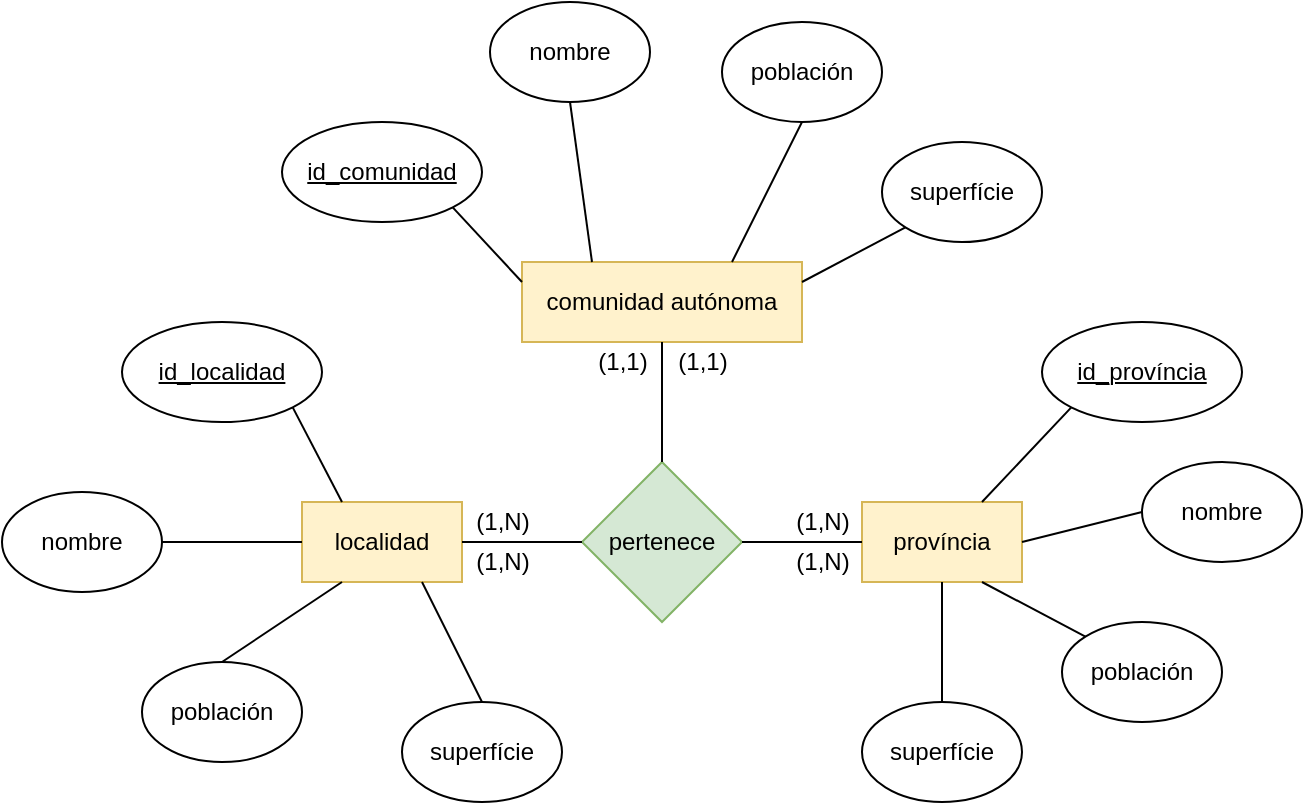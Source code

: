 <mxfile version="16.5.2" type="device"><diagram id="SCorJNal255tSiljecZH" name="Page-1"><mxGraphModel dx="1422" dy="762" grid="1" gridSize="10" guides="1" tooltips="1" connect="1" arrows="1" fold="1" page="1" pageScale="1" pageWidth="827" pageHeight="1169" math="0" shadow="0"><root><mxCell id="0"/><mxCell id="1" parent="0"/><mxCell id="9cNOmeYXmbYpgjS17yE1-1" value="comunidad autónoma" style="rounded=0;whiteSpace=wrap;html=1;fillColor=#fff2cc;strokeColor=#d6b656;" vertex="1" parent="1"><mxGeometry x="350" y="210" width="140" height="40" as="geometry"/></mxCell><mxCell id="9cNOmeYXmbYpgjS17yE1-2" value="província" style="rounded=0;whiteSpace=wrap;html=1;fillColor=#fff2cc;strokeColor=#d6b656;" vertex="1" parent="1"><mxGeometry x="520" y="330" width="80" height="40" as="geometry"/></mxCell><mxCell id="9cNOmeYXmbYpgjS17yE1-3" value="localidad" style="rounded=0;whiteSpace=wrap;html=1;fillColor=#fff2cc;strokeColor=#d6b656;" vertex="1" parent="1"><mxGeometry x="240" y="330" width="80" height="40" as="geometry"/></mxCell><mxCell id="9cNOmeYXmbYpgjS17yE1-4" value="pertenece" style="rhombus;whiteSpace=wrap;html=1;fillColor=#d5e8d4;strokeColor=#82b366;" vertex="1" parent="1"><mxGeometry x="380" y="310" width="80" height="80" as="geometry"/></mxCell><mxCell id="9cNOmeYXmbYpgjS17yE1-5" value="" style="endArrow=none;html=1;rounded=0;entryX=0.5;entryY=1;entryDx=0;entryDy=0;exitX=0.5;exitY=0;exitDx=0;exitDy=0;" edge="1" parent="1" source="9cNOmeYXmbYpgjS17yE1-4" target="9cNOmeYXmbYpgjS17yE1-1"><mxGeometry width="50" height="50" relative="1" as="geometry"><mxPoint x="360" y="520" as="sourcePoint"/><mxPoint x="410" y="470" as="targetPoint"/></mxGeometry></mxCell><mxCell id="9cNOmeYXmbYpgjS17yE1-6" value="" style="endArrow=none;html=1;rounded=0;entryX=1;entryY=0.5;entryDx=0;entryDy=0;exitX=0;exitY=0.5;exitDx=0;exitDy=0;" edge="1" parent="1" source="9cNOmeYXmbYpgjS17yE1-2" target="9cNOmeYXmbYpgjS17yE1-4"><mxGeometry width="50" height="50" relative="1" as="geometry"><mxPoint x="430" y="320" as="sourcePoint"/><mxPoint x="430" y="260" as="targetPoint"/></mxGeometry></mxCell><mxCell id="9cNOmeYXmbYpgjS17yE1-7" value="" style="endArrow=none;html=1;rounded=0;entryX=0;entryY=0.5;entryDx=0;entryDy=0;exitX=1;exitY=0.5;exitDx=0;exitDy=0;" edge="1" parent="1" source="9cNOmeYXmbYpgjS17yE1-3" target="9cNOmeYXmbYpgjS17yE1-4"><mxGeometry width="50" height="50" relative="1" as="geometry"><mxPoint x="440" y="330" as="sourcePoint"/><mxPoint x="440" y="270" as="targetPoint"/></mxGeometry></mxCell><mxCell id="9cNOmeYXmbYpgjS17yE1-8" value="población" style="ellipse;whiteSpace=wrap;html=1;" vertex="1" parent="1"><mxGeometry x="450" y="90" width="80" height="50" as="geometry"/></mxCell><mxCell id="9cNOmeYXmbYpgjS17yE1-9" value="nombre" style="ellipse;whiteSpace=wrap;html=1;" vertex="1" parent="1"><mxGeometry x="334" y="80" width="80" height="50" as="geometry"/></mxCell><mxCell id="9cNOmeYXmbYpgjS17yE1-11" value="superfície" style="ellipse;whiteSpace=wrap;html=1;" vertex="1" parent="1"><mxGeometry x="530" y="150" width="80" height="50" as="geometry"/></mxCell><mxCell id="9cNOmeYXmbYpgjS17yE1-12" value="&lt;u&gt;id_comunidad&lt;/u&gt;" style="ellipse;whiteSpace=wrap;html=1;" vertex="1" parent="1"><mxGeometry x="230" y="140" width="100" height="50" as="geometry"/></mxCell><mxCell id="9cNOmeYXmbYpgjS17yE1-13" value="" style="endArrow=none;html=1;rounded=0;entryX=1;entryY=1;entryDx=0;entryDy=0;exitX=0;exitY=0.25;exitDx=0;exitDy=0;" edge="1" parent="1" source="9cNOmeYXmbYpgjS17yE1-1" target="9cNOmeYXmbYpgjS17yE1-12"><mxGeometry width="50" height="50" relative="1" as="geometry"><mxPoint x="430" y="320" as="sourcePoint"/><mxPoint x="430" y="260" as="targetPoint"/></mxGeometry></mxCell><mxCell id="9cNOmeYXmbYpgjS17yE1-14" value="" style="endArrow=none;html=1;rounded=0;entryX=0.5;entryY=1;entryDx=0;entryDy=0;exitX=0.25;exitY=0;exitDx=0;exitDy=0;" edge="1" parent="1" source="9cNOmeYXmbYpgjS17yE1-1" target="9cNOmeYXmbYpgjS17yE1-9"><mxGeometry width="50" height="50" relative="1" as="geometry"><mxPoint x="410" y="190" as="sourcePoint"/><mxPoint x="440" y="270" as="targetPoint"/></mxGeometry></mxCell><mxCell id="9cNOmeYXmbYpgjS17yE1-15" value="" style="endArrow=none;html=1;rounded=0;entryX=0.5;entryY=1;entryDx=0;entryDy=0;exitX=0.75;exitY=0;exitDx=0;exitDy=0;" edge="1" parent="1" source="9cNOmeYXmbYpgjS17yE1-1" target="9cNOmeYXmbYpgjS17yE1-8"><mxGeometry width="50" height="50" relative="1" as="geometry"><mxPoint x="450" y="340" as="sourcePoint"/><mxPoint x="450" y="280" as="targetPoint"/></mxGeometry></mxCell><mxCell id="9cNOmeYXmbYpgjS17yE1-16" value="" style="endArrow=none;html=1;rounded=0;entryX=0;entryY=1;entryDx=0;entryDy=0;exitX=1;exitY=0.25;exitDx=0;exitDy=0;" edge="1" parent="1" source="9cNOmeYXmbYpgjS17yE1-1" target="9cNOmeYXmbYpgjS17yE1-11"><mxGeometry width="50" height="50" relative="1" as="geometry"><mxPoint x="460" y="350" as="sourcePoint"/><mxPoint x="460" y="290" as="targetPoint"/></mxGeometry></mxCell><mxCell id="9cNOmeYXmbYpgjS17yE1-17" value="&lt;u&gt;id_província&lt;/u&gt;" style="ellipse;whiteSpace=wrap;html=1;" vertex="1" parent="1"><mxGeometry x="610" y="240" width="100" height="50" as="geometry"/></mxCell><mxCell id="9cNOmeYXmbYpgjS17yE1-18" value="nombre" style="ellipse;whiteSpace=wrap;html=1;" vertex="1" parent="1"><mxGeometry x="660" y="310" width="80" height="50" as="geometry"/></mxCell><mxCell id="9cNOmeYXmbYpgjS17yE1-19" value="población" style="ellipse;whiteSpace=wrap;html=1;" vertex="1" parent="1"><mxGeometry x="620" y="390" width="80" height="50" as="geometry"/></mxCell><mxCell id="9cNOmeYXmbYpgjS17yE1-20" value="superfície" style="ellipse;whiteSpace=wrap;html=1;" vertex="1" parent="1"><mxGeometry x="520" y="430" width="80" height="50" as="geometry"/></mxCell><mxCell id="9cNOmeYXmbYpgjS17yE1-21" value="&lt;u&gt;id_localidad&lt;/u&gt;" style="ellipse;whiteSpace=wrap;html=1;" vertex="1" parent="1"><mxGeometry x="150" y="240" width="100" height="50" as="geometry"/></mxCell><mxCell id="9cNOmeYXmbYpgjS17yE1-22" value="nombre" style="ellipse;whiteSpace=wrap;html=1;" vertex="1" parent="1"><mxGeometry x="90" y="325" width="80" height="50" as="geometry"/></mxCell><mxCell id="9cNOmeYXmbYpgjS17yE1-23" value="población" style="ellipse;whiteSpace=wrap;html=1;" vertex="1" parent="1"><mxGeometry x="160" y="410" width="80" height="50" as="geometry"/></mxCell><mxCell id="9cNOmeYXmbYpgjS17yE1-24" value="superfície" style="ellipse;whiteSpace=wrap;html=1;" vertex="1" parent="1"><mxGeometry x="290" y="430" width="80" height="50" as="geometry"/></mxCell><mxCell id="9cNOmeYXmbYpgjS17yE1-25" value="" style="endArrow=none;html=1;rounded=0;entryX=1;entryY=1;entryDx=0;entryDy=0;exitX=0.25;exitY=0;exitDx=0;exitDy=0;" edge="1" parent="1" source="9cNOmeYXmbYpgjS17yE1-3" target="9cNOmeYXmbYpgjS17yE1-21"><mxGeometry width="50" height="50" relative="1" as="geometry"><mxPoint x="360" y="230" as="sourcePoint"/><mxPoint x="325.355" y="192.678" as="targetPoint"/></mxGeometry></mxCell><mxCell id="9cNOmeYXmbYpgjS17yE1-26" value="" style="endArrow=none;html=1;rounded=0;entryX=1;entryY=0.5;entryDx=0;entryDy=0;exitX=0;exitY=0.5;exitDx=0;exitDy=0;" edge="1" parent="1" source="9cNOmeYXmbYpgjS17yE1-3" target="9cNOmeYXmbYpgjS17yE1-22"><mxGeometry width="50" height="50" relative="1" as="geometry"><mxPoint x="270" y="340" as="sourcePoint"/><mxPoint x="245.355" y="292.678" as="targetPoint"/></mxGeometry></mxCell><mxCell id="9cNOmeYXmbYpgjS17yE1-27" value="" style="endArrow=none;html=1;rounded=0;entryX=0.5;entryY=0;entryDx=0;entryDy=0;exitX=0.25;exitY=1;exitDx=0;exitDy=0;" edge="1" parent="1" source="9cNOmeYXmbYpgjS17yE1-3" target="9cNOmeYXmbYpgjS17yE1-23"><mxGeometry width="50" height="50" relative="1" as="geometry"><mxPoint x="250" y="360" as="sourcePoint"/><mxPoint x="180" y="360" as="targetPoint"/></mxGeometry></mxCell><mxCell id="9cNOmeYXmbYpgjS17yE1-28" value="" style="endArrow=none;html=1;rounded=0;entryX=0.5;entryY=0;entryDx=0;entryDy=0;exitX=0.75;exitY=1;exitDx=0;exitDy=0;" edge="1" parent="1" source="9cNOmeYXmbYpgjS17yE1-3" target="9cNOmeYXmbYpgjS17yE1-24"><mxGeometry width="50" height="50" relative="1" as="geometry"><mxPoint x="260" y="370" as="sourcePoint"/><mxPoint x="190" y="370" as="targetPoint"/></mxGeometry></mxCell><mxCell id="9cNOmeYXmbYpgjS17yE1-29" value="" style="endArrow=none;html=1;rounded=0;entryX=0.5;entryY=0;entryDx=0;entryDy=0;exitX=0.5;exitY=1;exitDx=0;exitDy=0;" edge="1" parent="1" source="9cNOmeYXmbYpgjS17yE1-2" target="9cNOmeYXmbYpgjS17yE1-20"><mxGeometry width="50" height="50" relative="1" as="geometry"><mxPoint x="270" y="380" as="sourcePoint"/><mxPoint x="200" y="380" as="targetPoint"/></mxGeometry></mxCell><mxCell id="9cNOmeYXmbYpgjS17yE1-30" value="" style="endArrow=none;html=1;rounded=0;entryX=0.75;entryY=1;entryDx=0;entryDy=0;exitX=0;exitY=0;exitDx=0;exitDy=0;" edge="1" parent="1" source="9cNOmeYXmbYpgjS17yE1-19" target="9cNOmeYXmbYpgjS17yE1-2"><mxGeometry width="50" height="50" relative="1" as="geometry"><mxPoint x="570" y="380" as="sourcePoint"/><mxPoint x="570" y="440" as="targetPoint"/></mxGeometry></mxCell><mxCell id="9cNOmeYXmbYpgjS17yE1-31" value="" style="endArrow=none;html=1;rounded=0;entryX=1;entryY=0.5;entryDx=0;entryDy=0;exitX=0;exitY=0.5;exitDx=0;exitDy=0;" edge="1" parent="1" source="9cNOmeYXmbYpgjS17yE1-18" target="9cNOmeYXmbYpgjS17yE1-2"><mxGeometry width="50" height="50" relative="1" as="geometry"><mxPoint x="580" y="390" as="sourcePoint"/><mxPoint x="580" y="450" as="targetPoint"/></mxGeometry></mxCell><mxCell id="9cNOmeYXmbYpgjS17yE1-32" value="" style="endArrow=none;html=1;rounded=0;entryX=0.75;entryY=0;entryDx=0;entryDy=0;exitX=0;exitY=1;exitDx=0;exitDy=0;" edge="1" parent="1" source="9cNOmeYXmbYpgjS17yE1-17" target="9cNOmeYXmbYpgjS17yE1-2"><mxGeometry width="50" height="50" relative="1" as="geometry"><mxPoint x="590" y="400" as="sourcePoint"/><mxPoint x="590" y="460" as="targetPoint"/></mxGeometry></mxCell><mxCell id="9cNOmeYXmbYpgjS17yE1-33" value="(1,1)" style="text;html=1;align=center;verticalAlign=middle;resizable=0;points=[];autosize=1;strokeColor=none;fillColor=none;" vertex="1" parent="1"><mxGeometry x="420" y="250" width="40" height="20" as="geometry"/></mxCell><mxCell id="9cNOmeYXmbYpgjS17yE1-34" value="(1,1)" style="text;html=1;align=center;verticalAlign=middle;resizable=0;points=[];autosize=1;strokeColor=none;fillColor=none;" vertex="1" parent="1"><mxGeometry x="380" y="250" width="40" height="20" as="geometry"/></mxCell><mxCell id="9cNOmeYXmbYpgjS17yE1-35" value="(1,N)" style="text;html=1;align=center;verticalAlign=middle;resizable=0;points=[];autosize=1;strokeColor=none;fillColor=none;" vertex="1" parent="1"><mxGeometry x="320" y="330" width="40" height="20" as="geometry"/></mxCell><mxCell id="9cNOmeYXmbYpgjS17yE1-36" value="(1,N)" style="text;html=1;align=center;verticalAlign=middle;resizable=0;points=[];autosize=1;strokeColor=none;fillColor=none;" vertex="1" parent="1"><mxGeometry x="320" y="350" width="40" height="20" as="geometry"/></mxCell><mxCell id="9cNOmeYXmbYpgjS17yE1-37" value="(1,N)" style="text;html=1;align=center;verticalAlign=middle;resizable=0;points=[];autosize=1;strokeColor=none;fillColor=none;" vertex="1" parent="1"><mxGeometry x="480" y="330" width="40" height="20" as="geometry"/></mxCell><mxCell id="9cNOmeYXmbYpgjS17yE1-38" value="(1,N)" style="text;html=1;align=center;verticalAlign=middle;resizable=0;points=[];autosize=1;strokeColor=none;fillColor=none;" vertex="1" parent="1"><mxGeometry x="480" y="350" width="40" height="20" as="geometry"/></mxCell></root></mxGraphModel></diagram></mxfile>